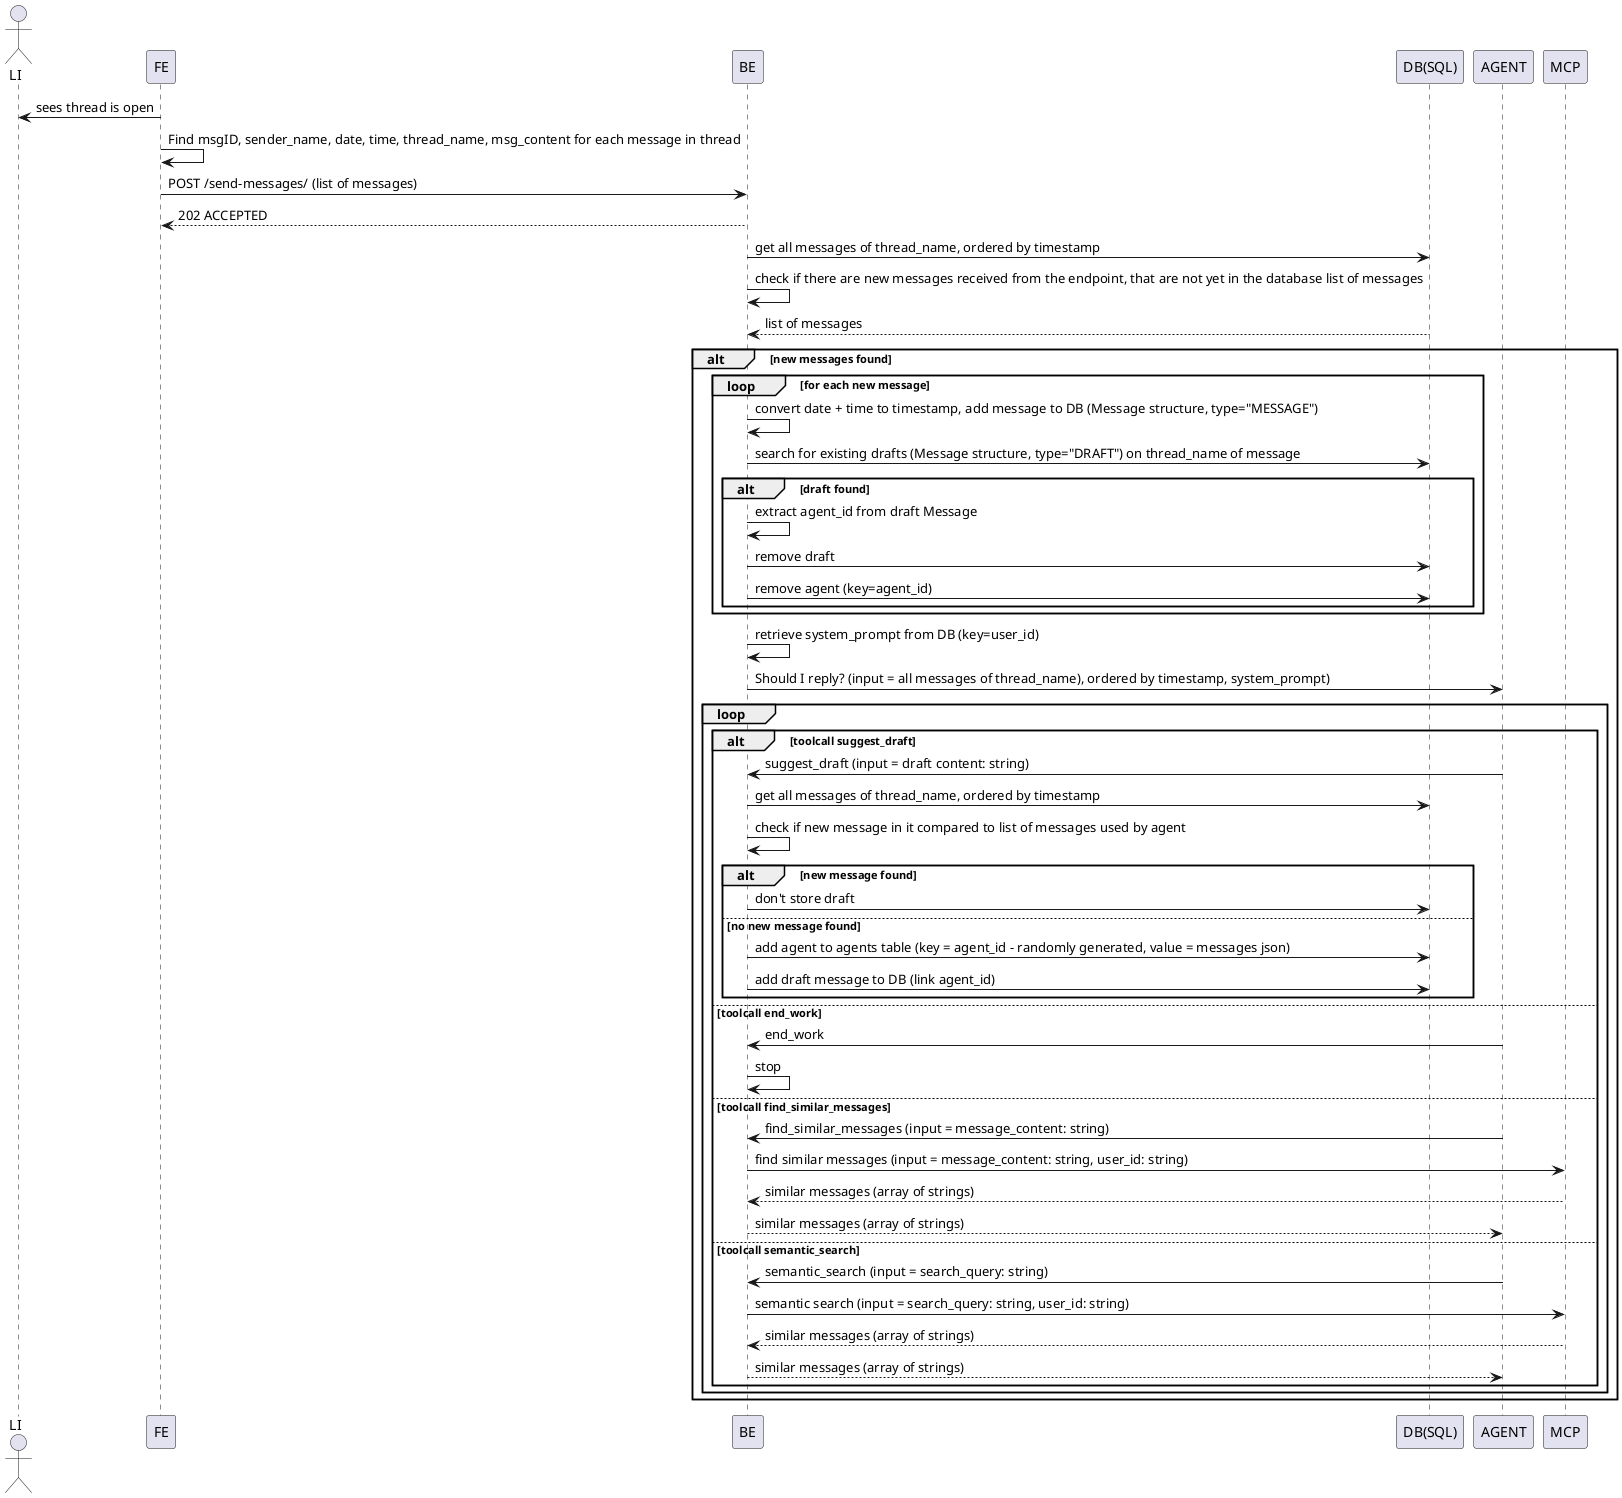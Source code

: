 @startuml
' Sequence diagram for loading messages
actor LI
participant FE
participant BE
participant DB as "DB(SQL)"
participant AGENT
participant MCP

LI <- FE: sees thread is open
FE -> FE: Find msgID, sender_name, date, time, thread_name, msg_content for each message in thread
FE -> BE: POST /send-messages/ (list of messages)
BE --> FE: 202 ACCEPTED
BE -> DB: get all messages of thread_name, ordered by timestamp
BE -> BE: check if there are new messages received from the endpoint, that are not yet in the database list of messages
DB --> BE: list of messages
alt new messages found
    loop for each new message
        BE -> BE: convert date + time to timestamp, add message to DB (Message structure, type="MESSAGE")
        BE -> DB: search for existing drafts (Message structure, type="DRAFT") on thread_name of message
        alt draft found
            BE -> BE: extract agent_id from draft Message
            BE -> DB: remove draft
            BE -> DB: remove agent (key=agent_id)
        end
    end
BE -> BE: retrieve system_prompt from DB (key=user_id)
BE -> AGENT: Should I reply? (input = all messages of thread_name), ordered by timestamp, system_prompt)
loop 
    alt toolcall suggest_draft
        AGENT -> BE: suggest_draft (input = draft content: string)
        BE -> DB: get all messages of thread_name, ordered by timestamp
        BE -> BE: check if new message in it compared to list of messages used by agent
        alt new message found
            BE -> DB: don't store draft
        else no new message found
            BE -> DB: add agent to agents table (key = agent_id - randomly generated, value = messages json)
            BE -> DB: add draft message to DB (link agent_id)
        end
    else toolcall end_work
        AGENT -> BE: end_work
        BE -> BE: stop
    else toolcall find_similar_messages
        AGENT -> BE: find_similar_messages (input = message_content: string)
        BE -> MCP: find similar messages (input = message_content: string, user_id: string)
        MCP --> BE: similar messages (array of strings)
        BE --> AGENT: similar messages (array of strings)
    else toolcall semantic_search
        AGENT -> BE: semantic_search (input = search_query: string)
        BE -> MCP: semantic search (input = search_query: string, user_id: string)
        MCP --> BE: similar messages (array of strings)
        BE --> AGENT: similar messages (array of strings)
    end
end
end
@enduml
